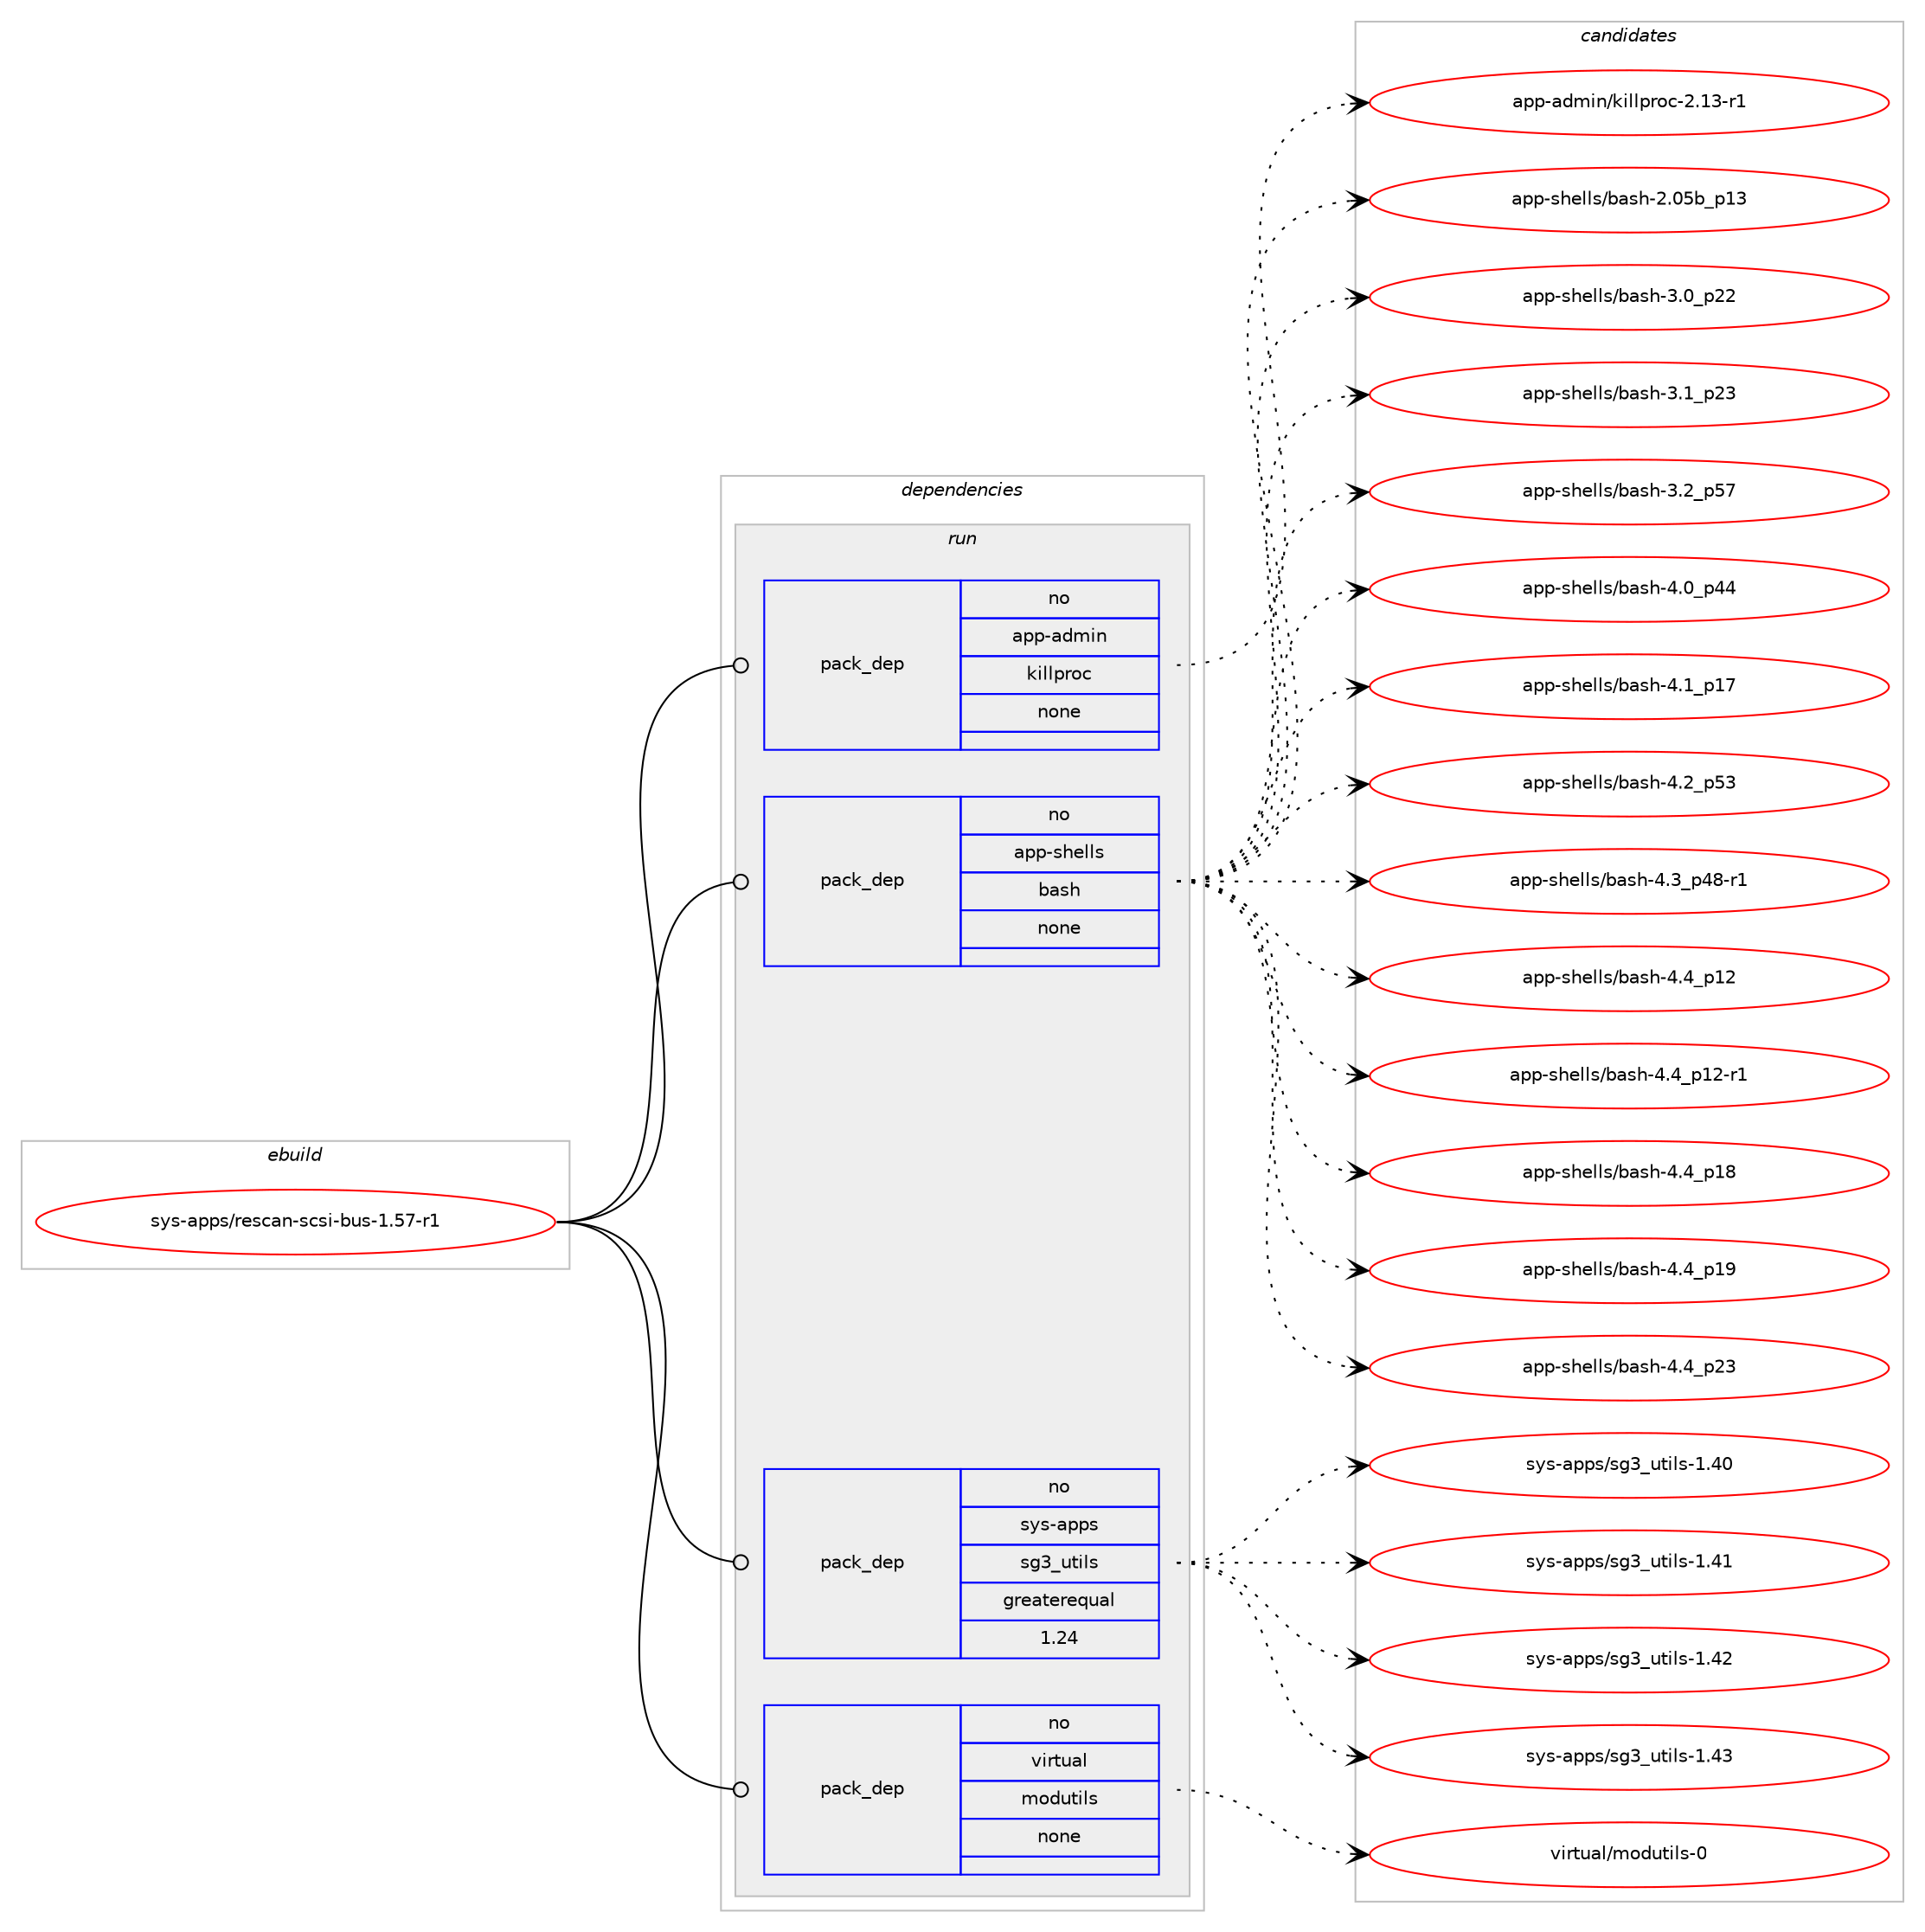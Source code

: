 digraph prolog {

# *************
# Graph options
# *************

newrank=true;
concentrate=true;
compound=true;
graph [rankdir=LR,fontname=Helvetica,fontsize=10,ranksep=1.5];#, ranksep=2.5, nodesep=0.2];
edge  [arrowhead=vee];
node  [fontname=Helvetica,fontsize=10];

# **********
# The ebuild
# **********

subgraph cluster_leftcol {
color=gray;
rank=same;
label=<<i>ebuild</i>>;
id [label="sys-apps/rescan-scsi-bus-1.57-r1", color=red, width=4, href="../sys-apps/rescan-scsi-bus-1.57-r1.svg"];
}

# ****************
# The dependencies
# ****************

subgraph cluster_midcol {
color=gray;
label=<<i>dependencies</i>>;
subgraph cluster_compile {
fillcolor="#eeeeee";
style=filled;
label=<<i>compile</i>>;
}
subgraph cluster_compileandrun {
fillcolor="#eeeeee";
style=filled;
label=<<i>compile and run</i>>;
}
subgraph cluster_run {
fillcolor="#eeeeee";
style=filled;
label=<<i>run</i>>;
subgraph pack779 {
dependency1061 [label=<<TABLE BORDER="0" CELLBORDER="1" CELLSPACING="0" CELLPADDING="4" WIDTH="220"><TR><TD ROWSPAN="6" CELLPADDING="30">pack_dep</TD></TR><TR><TD WIDTH="110">no</TD></TR><TR><TD>app-admin</TD></TR><TR><TD>killproc</TD></TR><TR><TD>none</TD></TR><TR><TD></TD></TR></TABLE>>, shape=none, color=blue];
}
id:e -> dependency1061:w [weight=20,style="solid",arrowhead="odot"];
subgraph pack780 {
dependency1062 [label=<<TABLE BORDER="0" CELLBORDER="1" CELLSPACING="0" CELLPADDING="4" WIDTH="220"><TR><TD ROWSPAN="6" CELLPADDING="30">pack_dep</TD></TR><TR><TD WIDTH="110">no</TD></TR><TR><TD>app-shells</TD></TR><TR><TD>bash</TD></TR><TR><TD>none</TD></TR><TR><TD></TD></TR></TABLE>>, shape=none, color=blue];
}
id:e -> dependency1062:w [weight=20,style="solid",arrowhead="odot"];
subgraph pack781 {
dependency1063 [label=<<TABLE BORDER="0" CELLBORDER="1" CELLSPACING="0" CELLPADDING="4" WIDTH="220"><TR><TD ROWSPAN="6" CELLPADDING="30">pack_dep</TD></TR><TR><TD WIDTH="110">no</TD></TR><TR><TD>sys-apps</TD></TR><TR><TD>sg3_utils</TD></TR><TR><TD>greaterequal</TD></TR><TR><TD>1.24</TD></TR></TABLE>>, shape=none, color=blue];
}
id:e -> dependency1063:w [weight=20,style="solid",arrowhead="odot"];
subgraph pack782 {
dependency1064 [label=<<TABLE BORDER="0" CELLBORDER="1" CELLSPACING="0" CELLPADDING="4" WIDTH="220"><TR><TD ROWSPAN="6" CELLPADDING="30">pack_dep</TD></TR><TR><TD WIDTH="110">no</TD></TR><TR><TD>virtual</TD></TR><TR><TD>modutils</TD></TR><TR><TD>none</TD></TR><TR><TD></TD></TR></TABLE>>, shape=none, color=blue];
}
id:e -> dependency1064:w [weight=20,style="solid",arrowhead="odot"];
}
}

# **************
# The candidates
# **************

subgraph cluster_choices {
rank=same;
color=gray;
label=<<i>candidates</i>>;

subgraph choice779 {
color=black;
nodesep=1;
choice971121124597100109105110471071051081081121141119945504649514511449 [label="app-admin/killproc-2.13-r1", color=red, width=4,href="../app-admin/killproc-2.13-r1.svg"];
dependency1061:e -> choice971121124597100109105110471071051081081121141119945504649514511449:w [style=dotted,weight="100"];
}
subgraph choice780 {
color=black;
nodesep=1;
choice9711211245115104101108108115479897115104455046485398951124951 [label="app-shells/bash-2.05b_p13", color=red, width=4,href="../app-shells/bash-2.05b_p13.svg"];
choice971121124511510410110810811547989711510445514648951125050 [label="app-shells/bash-3.0_p22", color=red, width=4,href="../app-shells/bash-3.0_p22.svg"];
choice971121124511510410110810811547989711510445514649951125051 [label="app-shells/bash-3.1_p23", color=red, width=4,href="../app-shells/bash-3.1_p23.svg"];
choice971121124511510410110810811547989711510445514650951125355 [label="app-shells/bash-3.2_p57", color=red, width=4,href="../app-shells/bash-3.2_p57.svg"];
choice971121124511510410110810811547989711510445524648951125252 [label="app-shells/bash-4.0_p44", color=red, width=4,href="../app-shells/bash-4.0_p44.svg"];
choice971121124511510410110810811547989711510445524649951124955 [label="app-shells/bash-4.1_p17", color=red, width=4,href="../app-shells/bash-4.1_p17.svg"];
choice971121124511510410110810811547989711510445524650951125351 [label="app-shells/bash-4.2_p53", color=red, width=4,href="../app-shells/bash-4.2_p53.svg"];
choice9711211245115104101108108115479897115104455246519511252564511449 [label="app-shells/bash-4.3_p48-r1", color=red, width=4,href="../app-shells/bash-4.3_p48-r1.svg"];
choice971121124511510410110810811547989711510445524652951124950 [label="app-shells/bash-4.4_p12", color=red, width=4,href="../app-shells/bash-4.4_p12.svg"];
choice9711211245115104101108108115479897115104455246529511249504511449 [label="app-shells/bash-4.4_p12-r1", color=red, width=4,href="../app-shells/bash-4.4_p12-r1.svg"];
choice971121124511510410110810811547989711510445524652951124956 [label="app-shells/bash-4.4_p18", color=red, width=4,href="../app-shells/bash-4.4_p18.svg"];
choice971121124511510410110810811547989711510445524652951124957 [label="app-shells/bash-4.4_p19", color=red, width=4,href="../app-shells/bash-4.4_p19.svg"];
choice971121124511510410110810811547989711510445524652951125051 [label="app-shells/bash-4.4_p23", color=red, width=4,href="../app-shells/bash-4.4_p23.svg"];
dependency1062:e -> choice9711211245115104101108108115479897115104455046485398951124951:w [style=dotted,weight="100"];
dependency1062:e -> choice971121124511510410110810811547989711510445514648951125050:w [style=dotted,weight="100"];
dependency1062:e -> choice971121124511510410110810811547989711510445514649951125051:w [style=dotted,weight="100"];
dependency1062:e -> choice971121124511510410110810811547989711510445514650951125355:w [style=dotted,weight="100"];
dependency1062:e -> choice971121124511510410110810811547989711510445524648951125252:w [style=dotted,weight="100"];
dependency1062:e -> choice971121124511510410110810811547989711510445524649951124955:w [style=dotted,weight="100"];
dependency1062:e -> choice971121124511510410110810811547989711510445524650951125351:w [style=dotted,weight="100"];
dependency1062:e -> choice9711211245115104101108108115479897115104455246519511252564511449:w [style=dotted,weight="100"];
dependency1062:e -> choice971121124511510410110810811547989711510445524652951124950:w [style=dotted,weight="100"];
dependency1062:e -> choice9711211245115104101108108115479897115104455246529511249504511449:w [style=dotted,weight="100"];
dependency1062:e -> choice971121124511510410110810811547989711510445524652951124956:w [style=dotted,weight="100"];
dependency1062:e -> choice971121124511510410110810811547989711510445524652951124957:w [style=dotted,weight="100"];
dependency1062:e -> choice971121124511510410110810811547989711510445524652951125051:w [style=dotted,weight="100"];
}
subgraph choice781 {
color=black;
nodesep=1;
choice11512111545971121121154711510351951171161051081154549465248 [label="sys-apps/sg3_utils-1.40", color=red, width=4,href="../sys-apps/sg3_utils-1.40.svg"];
choice11512111545971121121154711510351951171161051081154549465249 [label="sys-apps/sg3_utils-1.41", color=red, width=4,href="../sys-apps/sg3_utils-1.41.svg"];
choice11512111545971121121154711510351951171161051081154549465250 [label="sys-apps/sg3_utils-1.42", color=red, width=4,href="../sys-apps/sg3_utils-1.42.svg"];
choice11512111545971121121154711510351951171161051081154549465251 [label="sys-apps/sg3_utils-1.43", color=red, width=4,href="../sys-apps/sg3_utils-1.43.svg"];
dependency1063:e -> choice11512111545971121121154711510351951171161051081154549465248:w [style=dotted,weight="100"];
dependency1063:e -> choice11512111545971121121154711510351951171161051081154549465249:w [style=dotted,weight="100"];
dependency1063:e -> choice11512111545971121121154711510351951171161051081154549465250:w [style=dotted,weight="100"];
dependency1063:e -> choice11512111545971121121154711510351951171161051081154549465251:w [style=dotted,weight="100"];
}
subgraph choice782 {
color=black;
nodesep=1;
choice11810511411611797108471091111001171161051081154548 [label="virtual/modutils-0", color=red, width=4,href="../virtual/modutils-0.svg"];
dependency1064:e -> choice11810511411611797108471091111001171161051081154548:w [style=dotted,weight="100"];
}
}

}
